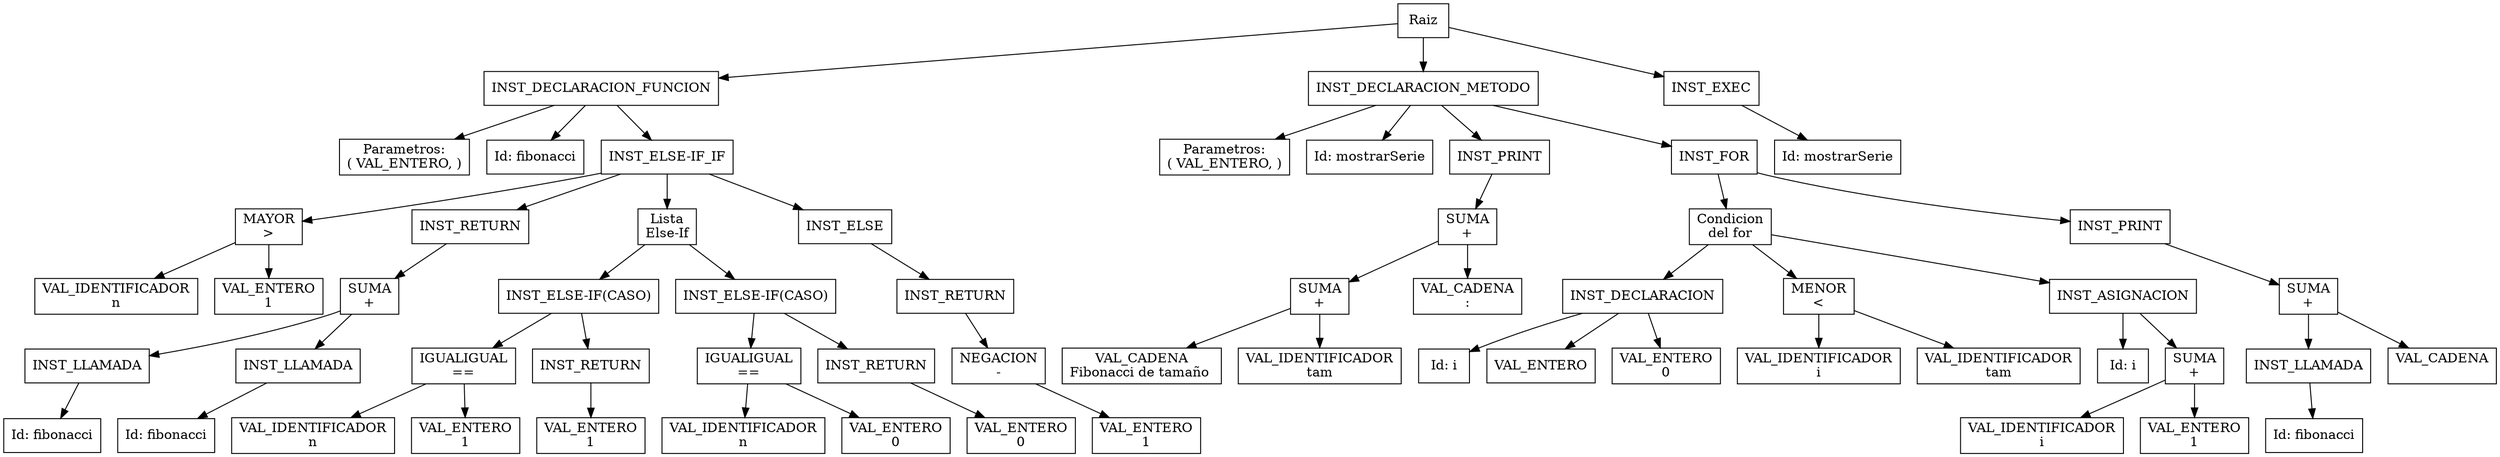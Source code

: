 digraph mygraph { node [shape=box];
"Raiz" [label= "Raiz"]; 
"INST_DECLARACION_FUNCION11fibonacci" [label= "INST_DECLARACION_FUNCION"]; 
"INST_DECLARACION_FUNCION11fibonacci_param" [label= "Parametros:
( VAL_ENTERO, )"]; 
"INST_DECLARACION_FUNCION11fibonacciid" [label= "Id: fibonacci"]; 
"Raiz" -> "INST_DECLARACION_FUNCION11fibonacci"
"INST_DECLARACION_FUNCION11fibonacci" -> "INST_DECLARACION_FUNCION11fibonacci_param"
"INST_DECLARACION_FUNCION11fibonacci" -> "INST_DECLARACION_FUNCION11fibonacciid"
"INST_DECLARACION_FUNCION11fibonacci" [label= "INST_DECLARACION_FUNCION"]; 
"INST_ELSE-IF_IF35" [label= "INST_ELSE-IF_IF"]; 
"INST_DECLARACION_FUNCION11fibonacci" -> "INST_ELSE-IF_IF35"
"INST_ELSE-IF_IF35" [label= "INST_ELSE-IF_IF"]; 
"MAYOR39n1" [label= "MAYOR\n>"]; 
"INST_ELSE-IF_IF35" -> "MAYOR39n1"
"MAYOR39n1" [label= "MAYOR\n>"]; 
"VAL_IDENTIFICADOR39" [label= "VAL_IDENTIFICADOR\nn"]; 
"MAYOR39n1" -> "VAL_IDENTIFICADOR39"
"MAYOR39n1" [label= "MAYOR\n>"]; 
"VAL_ENTERO311" [label= "VAL_ENTERO\n1"]; 
"MAYOR39n1" -> "VAL_ENTERO311"
"INST_ELSE-IF_IF35" [label= "INST_ELSE-IF_IF"]; 
"INST_RETURN48" [label= "INST_RETURN"]; 
"INST_ELSE-IF_IF35" -> "INST_RETURN48"
"INST_RETURN48" [label= "INST_RETURN"]; 
"SUMA415undefinedundefined" [label= "SUMA\n+"]; 
"INST_RETURN48" -> "SUMA415undefinedundefined"
"SUMA415undefinedundefined" [label= "SUMA\n+"]; 
"INST_LLAMADA415fibonaccifibonacci" [label= "Id: fibonacci"]; 
"INST_LLAMADA415fibonacci" [label= "INST_LLAMADA"]; 
"SUMA415undefinedundefined" -> "INST_LLAMADA415fibonacci"
"INST_LLAMADA415fibonacci" -> "INST_LLAMADA415fibonaccifibonacci"
"SUMA415undefinedundefined" [label= "SUMA\n+"]; 
"INST_LLAMADA432fibonaccifibonacci" [label= "Id: fibonacci"]; 
"INST_LLAMADA432fibonacci" [label= "INST_LLAMADA"]; 
"SUMA415undefinedundefined" -> "INST_LLAMADA432fibonacci"
"INST_LLAMADA432fibonacci" -> "INST_LLAMADA432fibonaccifibonacci"
"lista35" [label= "Lista\nElse-If"]; 
"INST_ELSE-IF(CASO)65" [label= "INST_ELSE-IF(CASO)"]; 
"lista35" -> "INST_ELSE-IF(CASO)65"
"INST_ELSE-IF(CASO)65" [label= "INST_ELSE-IF(CASO)"]; 
"IGUALIGUAL614n1" [label= "IGUALIGUAL\n=="]; 
"INST_ELSE-IF(CASO)65" -> "IGUALIGUAL614n1"
"IGUALIGUAL614n1" [label= "IGUALIGUAL\n=="]; 
"VAL_IDENTIFICADOR614" [label= "VAL_IDENTIFICADOR\nn"]; 
"IGUALIGUAL614n1" -> "VAL_IDENTIFICADOR614"
"IGUALIGUAL614n1" [label= "IGUALIGUAL\n=="]; 
"VAL_ENTERO617" [label= "VAL_ENTERO\n1"]; 
"IGUALIGUAL614n1" -> "VAL_ENTERO617"
"INST_ELSE-IF(CASO)65" [label= "INST_ELSE-IF(CASO)"]; 
"INST_RETURN79" [label= "INST_RETURN"]; 
"INST_ELSE-IF(CASO)65" -> "INST_RETURN79"
"INST_RETURN79" [label= "INST_RETURN"]; 
"VAL_ENTERO716" [label= "VAL_ENTERO\n1"]; 
"INST_RETURN79" -> "VAL_ENTERO716"
"lista35" [label= "Lista\nElse-If"]; 
"INST_ELSE-IF(CASO)95" [label= "INST_ELSE-IF(CASO)"]; 
"lista35" -> "INST_ELSE-IF(CASO)95"
"INST_ELSE-IF(CASO)95" [label= "INST_ELSE-IF(CASO)"]; 
"IGUALIGUAL914n0" [label= "IGUALIGUAL\n=="]; 
"INST_ELSE-IF(CASO)95" -> "IGUALIGUAL914n0"
"IGUALIGUAL914n0" [label= "IGUALIGUAL\n=="]; 
"VAL_IDENTIFICADOR914" [label= "VAL_IDENTIFICADOR\nn"]; 
"IGUALIGUAL914n0" -> "VAL_IDENTIFICADOR914"
"IGUALIGUAL914n0" [label= "IGUALIGUAL\n=="]; 
"VAL_ENTERO917" [label= "VAL_ENTERO\n0"]; 
"IGUALIGUAL914n0" -> "VAL_ENTERO917"
"INST_ELSE-IF(CASO)95" [label= "INST_ELSE-IF(CASO)"]; 
"INST_RETURN109" [label= "INST_RETURN"]; 
"INST_ELSE-IF(CASO)95" -> "INST_RETURN109"
"INST_RETURN109" [label= "INST_RETURN"]; 
"VAL_ENTERO1016" [label= "VAL_ENTERO\n0"]; 
"INST_RETURN109" -> "VAL_ENTERO1016"
"INST_ELSE-IF_IF35" [label= "INST_ELSE-IF_IF"]; 
"INST_ELSE125" [label= "INST_ELSE"]; 
"INST_ELSE-IF_IF35" -> "INST_ELSE125"
"INST_ELSE125" [label= "INST_ELSE"]; 
"INST_RETURN139" [label= "INST_RETURN"]; 
"INST_ELSE125" -> "INST_RETURN139"
"INST_RETURN139" [label= "INST_RETURN"]; 
"NEGACION131611" [label= "NEGACION\n-"]; 
"INST_RETURN139" -> "NEGACION131611"
"NEGACION131611" [label= "NEGACION\n-"]; 
"VAL_ENTERO1317" [label= "VAL_ENTERO\n1"]; 
"NEGACION131611" -> "VAL_ENTERO1317"
"lista35" [label= "Lista\nElse-If"]; 
"INST_ELSE-IF_IF35" -> "lista35"
"Raiz" [label= "Raiz"]; 
"INST_DECLARACION_METODO161mostrarSerie" [label= "INST_DECLARACION_METODO"]; 
"INST_DECLARACION_METODO161mostrarSerie_param" [label= "Parametros:
( VAL_ENTERO, )"]; 
"INST_DECLARACION_METODO161mostrarSerieid" [label= "Id: mostrarSerie"]; 
"Raiz" -> "INST_DECLARACION_METODO161mostrarSerie"
"INST_DECLARACION_METODO161mostrarSerie" -> "INST_DECLARACION_METODO161mostrarSerie_param"
"INST_DECLARACION_METODO161mostrarSerie" -> "INST_DECLARACION_METODO161mostrarSerieid"
"INST_DECLARACION_METODO161mostrarSerie" [label= "INST_DECLARACION_METODO"]; 
"INST_PRINT175" [label= "INST_PRINT"]; 
"INST_DECLARACION_METODO161mostrarSerie" -> "INST_PRINT175"
"INST_PRINT175" [label= "INST_PRINT"]; 
"SUMA1732undefined:" [label= "SUMA\n+"]; 
"INST_PRINT175" -> "SUMA1732undefined:"
"SUMA1732undefined:" [label= "SUMA\n+"]; 
"SUMA1732Fibonacci de tamaño tam" [label= "SUMA\n+"]; 
"SUMA1732undefined:" -> "SUMA1732Fibonacci de tamaño tam"
"SUMA1732Fibonacci de tamaño tam" [label= "SUMA\n+"]; 
"VAL_CADENA1732" [label= "VAL_CADENA\nFibonacci de tamaño "]; 
"SUMA1732Fibonacci de tamaño tam" -> "VAL_CADENA1732"
"SUMA1732Fibonacci de tamaño tam" [label= "SUMA\n+"]; 
"VAL_IDENTIFICADOR1734" [label= "VAL_IDENTIFICADOR\ntam"]; 
"SUMA1732Fibonacci de tamaño tam" -> "VAL_IDENTIFICADOR1734"
"SUMA1732undefined:" [label= "SUMA\n+"]; 
"VAL_CADENA1740" [label= "VAL_CADENA\n:"]; 
"SUMA1732undefined:" -> "VAL_CADENA1740"
"INST_DECLARACION_METODO161mostrarSerie" [label= "INST_DECLARACION_METODO"]; 
"INST_FOR185" [label= "INST_FOR"]; 
"condicion185" [label= "Condicion\ndel for"]; 
"INST_DECLARACION_METODO161mostrarSerie" -> "INST_FOR185"
"INST_FOR185" -> "condicion185"
"condicion185" [label= "Condicion\ndel for"]; 
"INST_DECLARACION1810i" [label= "Id: i"]; 
"INST_DECLARACION1810" [label= "INST_DECLARACION"]; 
"INST_DECLARACION1810VAL_ENTERO" [label= "VAL_ENTERO"]; 
"condicion185" -> "INST_DECLARACION1810"
"INST_DECLARACION1810" -> "INST_DECLARACION1810VAL_ENTERO"
"INST_DECLARACION1810" -> "INST_DECLARACION1810i"
"INST_DECLARACION1810" [label= "INST_DECLARACION"]; 
"VAL_ENTERO1818" [label= "VAL_ENTERO\n0"]; 
"INST_DECLARACION1810" -> "VAL_ENTERO1818"
"condicion185" [label= "Condicion\ndel for"]; 
"MENOR1821itam" [label= "MENOR\n<"]; 
"condicion185" -> "MENOR1821itam"
"MENOR1821itam" [label= "MENOR\n<"]; 
"VAL_IDENTIFICADOR1821" [label= "VAL_IDENTIFICADOR\ni"]; 
"MENOR1821itam" -> "VAL_IDENTIFICADOR1821"
"MENOR1821itam" [label= "MENOR\n<"]; 
"VAL_IDENTIFICADOR1825" [label= "VAL_IDENTIFICADOR\ntam"]; 
"MENOR1821itam" -> "VAL_IDENTIFICADOR1825"
"condicion185" [label= "Condicion\ndel for"]; 
"INST_ASIGNACION1830SUMA" [label= "Id: i"]; 
"INST_ASIGNACION1830" [label= "INST_ASIGNACION"]; 
"condicion185" -> "INST_ASIGNACION1830"
"INST_ASIGNACION1830" -> "INST_ASIGNACION1830SUMA"
"INST_ASIGNACION1830" [label= "INST_ASIGNACION"]; 
"SUMA1830i1" [label= "SUMA\n+"]; 
"INST_ASIGNACION1830" -> "SUMA1830i1"
"SUMA1830i1" [label= "SUMA\n+"]; 
"VAL_IDENTIFICADOR1830" [label= "VAL_IDENTIFICADOR\ni"]; 
"SUMA1830i1" -> "VAL_IDENTIFICADOR1830"
"SUMA1830i1" [label= "SUMA\n+"]; 
"VAL_ENTERO1830" [label= "VAL_ENTERO\n1"]; 
"SUMA1830i1" -> "VAL_ENTERO1830"
"INST_FOR185" [label= "INST_FOR"]; 
"INST_PRINT199" [label= "INST_PRINT"]; 
"INST_FOR185" -> "INST_PRINT199"
"INST_PRINT199" [label= "INST_PRINT"]; 
"SUMA1915undefined " [label= "SUMA\n+"]; 
"INST_PRINT199" -> "SUMA1915undefined "
"SUMA1915undefined " [label= "SUMA\n+"]; 
"INST_LLAMADA1915fibonaccifibonacci" [label= "Id: fibonacci"]; 
"INST_LLAMADA1915fibonacci" [label= "INST_LLAMADA"]; 
"SUMA1915undefined " -> "INST_LLAMADA1915fibonacci"
"INST_LLAMADA1915fibonacci" -> "INST_LLAMADA1915fibonaccifibonacci"
"SUMA1915undefined " [label= "SUMA\n+"]; 
"VAL_CADENA1930" [label= "VAL_CADENA\n "]; 
"SUMA1915undefined " -> "VAL_CADENA1930"
"Raiz" [label= "Raiz"]; 
"INST_EXEC221mostrarSeriemostrarSerie" [label= "Id: mostrarSerie"]; 
"INST_EXEC221mostrarSerie" [label= "INST_EXEC"]; 
"Raiz" -> "INST_EXEC221mostrarSerie"
"INST_EXEC221mostrarSerie" -> "INST_EXEC221mostrarSeriemostrarSerie"

}